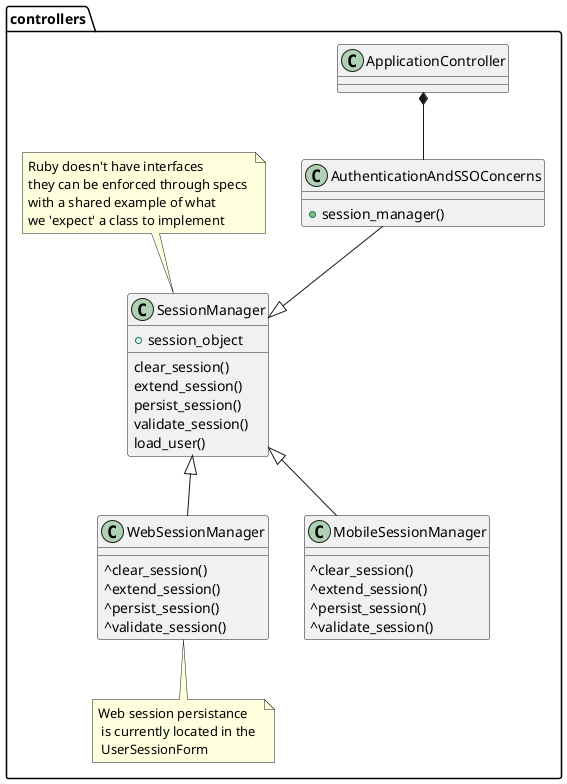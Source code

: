 @startuml

package controllers {
	ApplicationController *-- AuthenticationAndSSOConcerns
	AuthenticationAndSSOConcerns --|> SessionManager
  SessionManager <|-- WebSessionManager
  SessionManager <|-- MobileSessionManager

  class ApplicationController
  class AuthenticationAndSSOConcerns {
    +session_manager()
  }

  note top of SessionManager : Ruby doesn't have interfaces \nthey can be enforced through specs \nwith a shared example of what \nwe 'expect' a class to implement
	class SessionManager {
	  + session_object
		clear_session()
		extend_session()
		persist_session()
		validate_session()
		load_user()
	}

  note bottom of WebSessionManager : Web session persistance \n is currently located in the \n UserSessionForm
	class WebSessionManager {
	  ^clear_session()
    ^extend_session()
    ^persist_session()
    ^validate_session()
	}
	class MobileSessionManager {
	  ^clear_session()
    ^extend_session()
	  ^persist_session()
  	^validate_session()
	}
}

@enduml